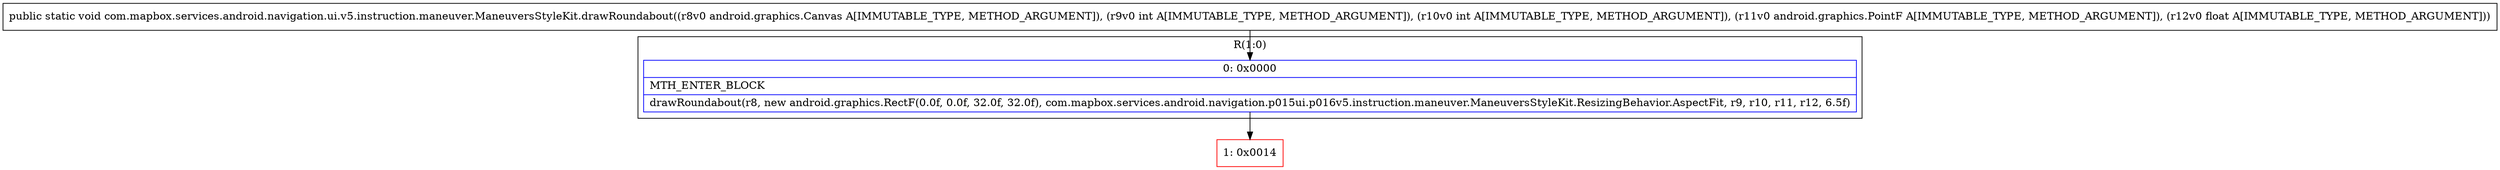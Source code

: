 digraph "CFG forcom.mapbox.services.android.navigation.ui.v5.instruction.maneuver.ManeuversStyleKit.drawRoundabout(Landroid\/graphics\/Canvas;IILandroid\/graphics\/PointF;F)V" {
subgraph cluster_Region_1617050639 {
label = "R(1:0)";
node [shape=record,color=blue];
Node_0 [shape=record,label="{0\:\ 0x0000|MTH_ENTER_BLOCK\l|drawRoundabout(r8, new android.graphics.RectF(0.0f, 0.0f, 32.0f, 32.0f), com.mapbox.services.android.navigation.p015ui.p016v5.instruction.maneuver.ManeuversStyleKit.ResizingBehavior.AspectFit, r9, r10, r11, r12, 6.5f)\l}"];
}
Node_1 [shape=record,color=red,label="{1\:\ 0x0014}"];
MethodNode[shape=record,label="{public static void com.mapbox.services.android.navigation.ui.v5.instruction.maneuver.ManeuversStyleKit.drawRoundabout((r8v0 android.graphics.Canvas A[IMMUTABLE_TYPE, METHOD_ARGUMENT]), (r9v0 int A[IMMUTABLE_TYPE, METHOD_ARGUMENT]), (r10v0 int A[IMMUTABLE_TYPE, METHOD_ARGUMENT]), (r11v0 android.graphics.PointF A[IMMUTABLE_TYPE, METHOD_ARGUMENT]), (r12v0 float A[IMMUTABLE_TYPE, METHOD_ARGUMENT])) }"];
MethodNode -> Node_0;
Node_0 -> Node_1;
}

